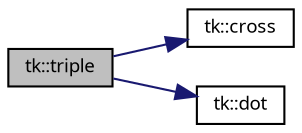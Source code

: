 digraph "tk::triple"
{
 // INTERACTIVE_SVG=YES
  bgcolor="transparent";
  edge [fontname="sans-serif",fontsize="9",labelfontname="sans-serif",labelfontsize="9"];
  node [fontname="sans-serif",fontsize="9",shape=record];
  rankdir="LR";
  Node1 [label="tk::triple",height=0.2,width=0.4,color="black", fillcolor="grey75", style="filled", fontcolor="black"];
  Node1 -> Node2 [color="midnightblue",fontsize="9",style="solid",fontname="sans-serif"];
  Node2 [label="tk::cross",height=0.2,width=0.4,color="black",URL="$namespacetk.html#ab602857e33f89cab4cc3788576ab1519"];
  Node1 -> Node3 [color="midnightblue",fontsize="9",style="solid",fontname="sans-serif"];
  Node3 [label="tk::dot",height=0.2,width=0.4,color="black",URL="$namespacetk.html#aeaca2df70ee950c576f6d74e1eb42caa"];
}
